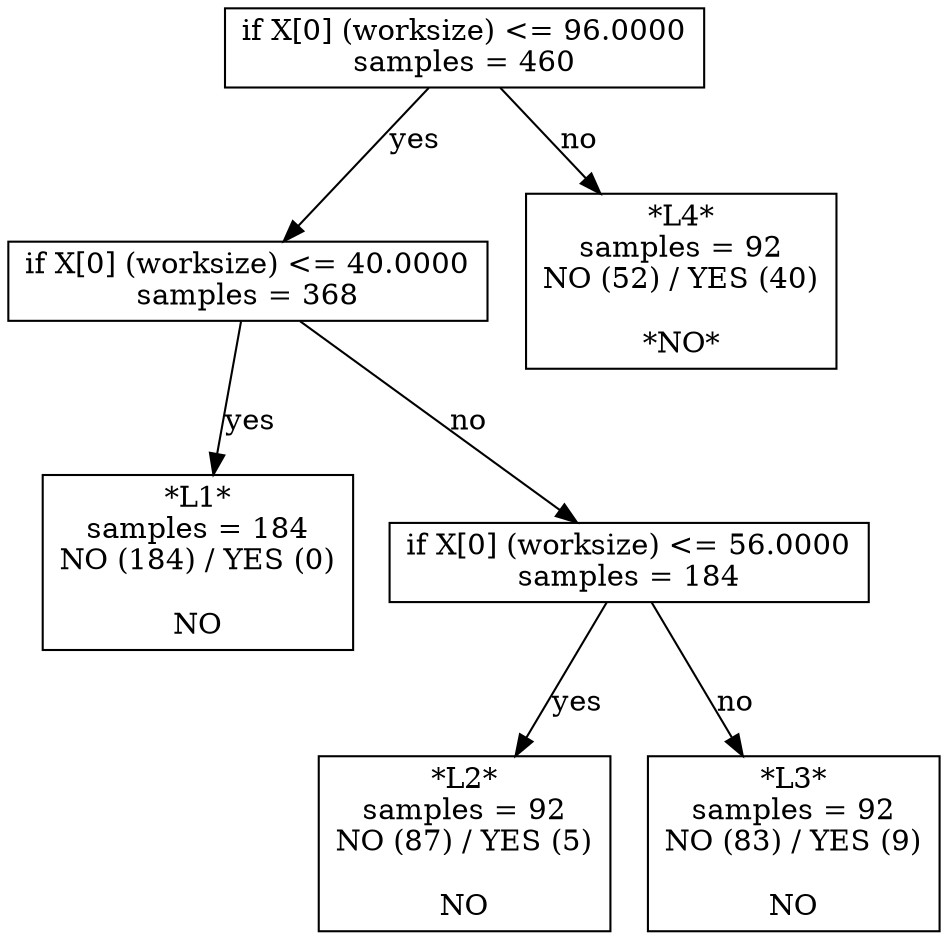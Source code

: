 digraph Tree {
0 [label="if X[0] (worksize) <= 96.0000\nsamples = 460", shape="box"] ;
1 [label="if X[0] (worksize) <= 40.0000\nsamples = 368", shape="box"] ;
0 -> 1 [label="yes"];
2 [label="*L1*\nsamples = 184\nNO (184) / YES (0)\n\nNO", shape="box"] ;
1 -> 2 [label="yes"];
3 [label="if X[0] (worksize) <= 56.0000\nsamples = 184", shape="box"] ;
1 -> 3 [label="no"];
4 [label="*L2*\nsamples = 92\nNO (87) / YES (5)\n\nNO", shape="box"] ;
3 -> 4 [label="yes"];
5 [label="*L3*\nsamples = 92\nNO (83) / YES (9)\n\nNO", shape="box"] ;
3 -> 5 [label="no"];
6 [label="*L4*\nsamples = 92\nNO (52) / YES (40)\n\n*NO*", shape="box"] ;
0 -> 6 [label="no"];
}
